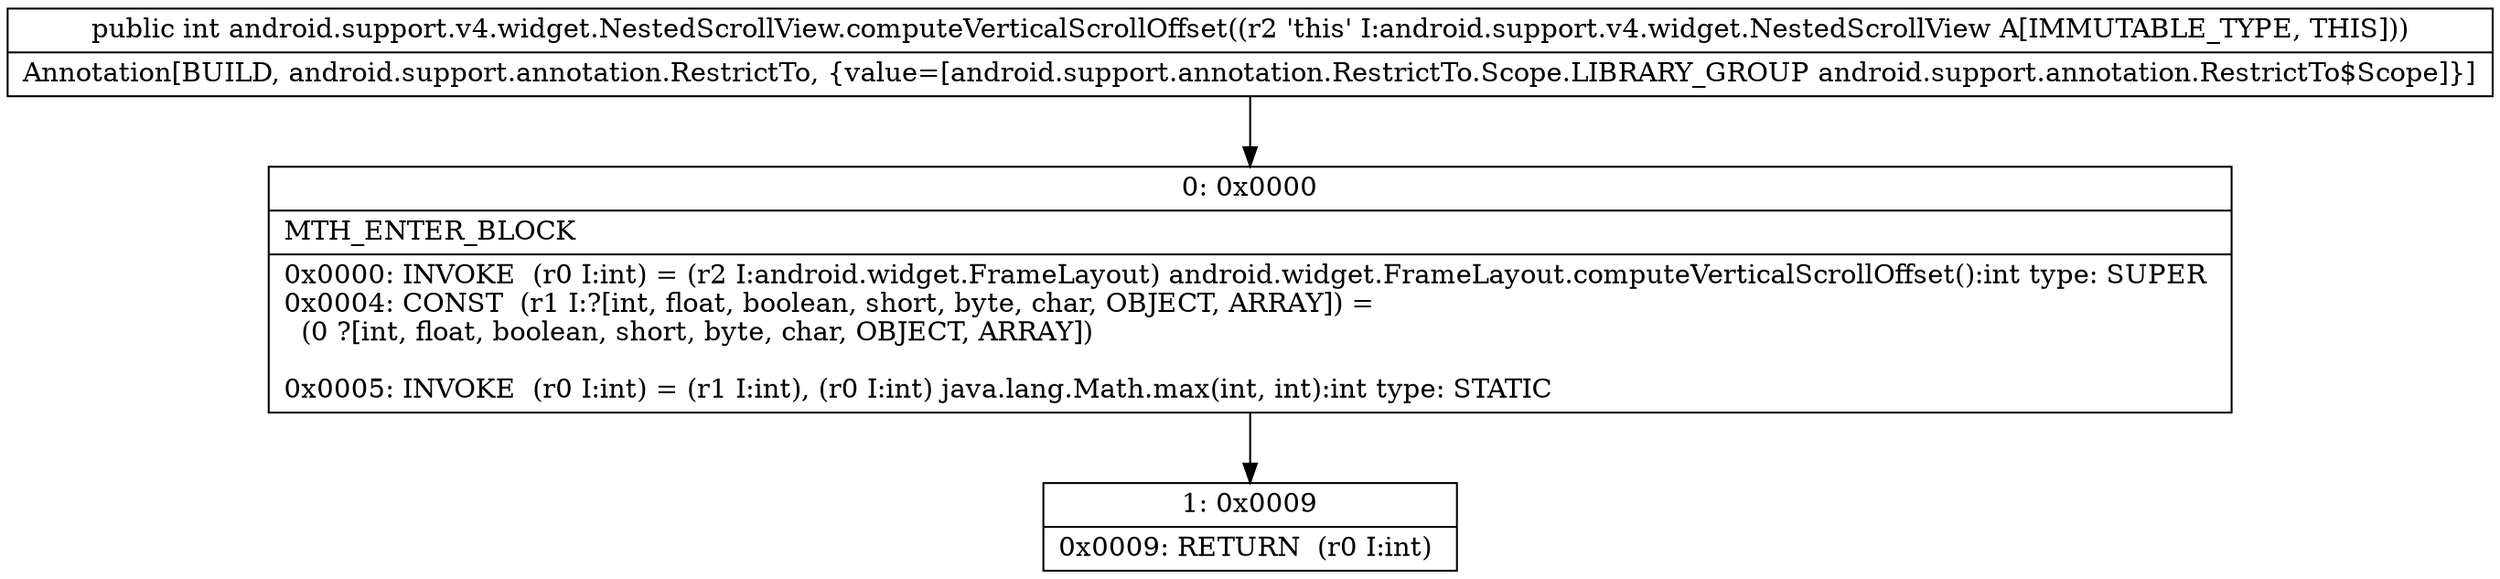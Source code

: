 digraph "CFG forandroid.support.v4.widget.NestedScrollView.computeVerticalScrollOffset()I" {
Node_0 [shape=record,label="{0\:\ 0x0000|MTH_ENTER_BLOCK\l|0x0000: INVOKE  (r0 I:int) = (r2 I:android.widget.FrameLayout) android.widget.FrameLayout.computeVerticalScrollOffset():int type: SUPER \l0x0004: CONST  (r1 I:?[int, float, boolean, short, byte, char, OBJECT, ARRAY]) = \l  (0 ?[int, float, boolean, short, byte, char, OBJECT, ARRAY])\l \l0x0005: INVOKE  (r0 I:int) = (r1 I:int), (r0 I:int) java.lang.Math.max(int, int):int type: STATIC \l}"];
Node_1 [shape=record,label="{1\:\ 0x0009|0x0009: RETURN  (r0 I:int) \l}"];
MethodNode[shape=record,label="{public int android.support.v4.widget.NestedScrollView.computeVerticalScrollOffset((r2 'this' I:android.support.v4.widget.NestedScrollView A[IMMUTABLE_TYPE, THIS]))  | Annotation[BUILD, android.support.annotation.RestrictTo, \{value=[android.support.annotation.RestrictTo.Scope.LIBRARY_GROUP android.support.annotation.RestrictTo$Scope]\}]\l}"];
MethodNode -> Node_0;
Node_0 -> Node_1;
}

